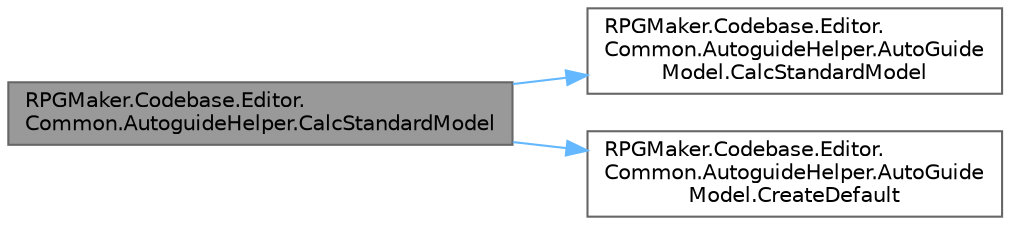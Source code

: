 digraph "RPGMaker.Codebase.Editor.Common.AutoguideHelper.CalcStandardModel"
{
 // LATEX_PDF_SIZE
  bgcolor="transparent";
  edge [fontname=Helvetica,fontsize=10,labelfontname=Helvetica,labelfontsize=10];
  node [fontname=Helvetica,fontsize=10,shape=box,height=0.2,width=0.4];
  rankdir="LR";
  Node1 [id="Node000001",label="RPGMaker.Codebase.Editor.\lCommon.AutoguideHelper.CalcStandardModel",height=0.2,width=0.4,color="gray40", fillcolor="grey60", style="filled", fontcolor="black",tooltip=" "];
  Node1 -> Node2 [id="edge1_Node000001_Node000002",color="steelblue1",style="solid",tooltip=" "];
  Node2 [id="Node000002",label="RPGMaker.Codebase.Editor.\lCommon.AutoguideHelper.AutoGuide\lModel.CalcStandardModel",height=0.2,width=0.4,color="grey40", fillcolor="white", style="filled",URL="$dd/dfd/class_r_p_g_maker_1_1_codebase_1_1_editor_1_1_common_1_1_autoguide_helper_1_1_auto_guide_model.html#a95e9fbd287c5d5b2dafb86b1f3146079",tooltip=" "];
  Node1 -> Node3 [id="edge2_Node000001_Node000003",color="steelblue1",style="solid",tooltip=" "];
  Node3 [id="Node000003",label="RPGMaker.Codebase.Editor.\lCommon.AutoguideHelper.AutoGuide\lModel.CreateDefault",height=0.2,width=0.4,color="grey40", fillcolor="white", style="filled",URL="$dd/dfd/class_r_p_g_maker_1_1_codebase_1_1_editor_1_1_common_1_1_autoguide_helper_1_1_auto_guide_model.html#a17dd94e5f14416c23ae2aa6fe0eb4bfd",tooltip=" "];
}
